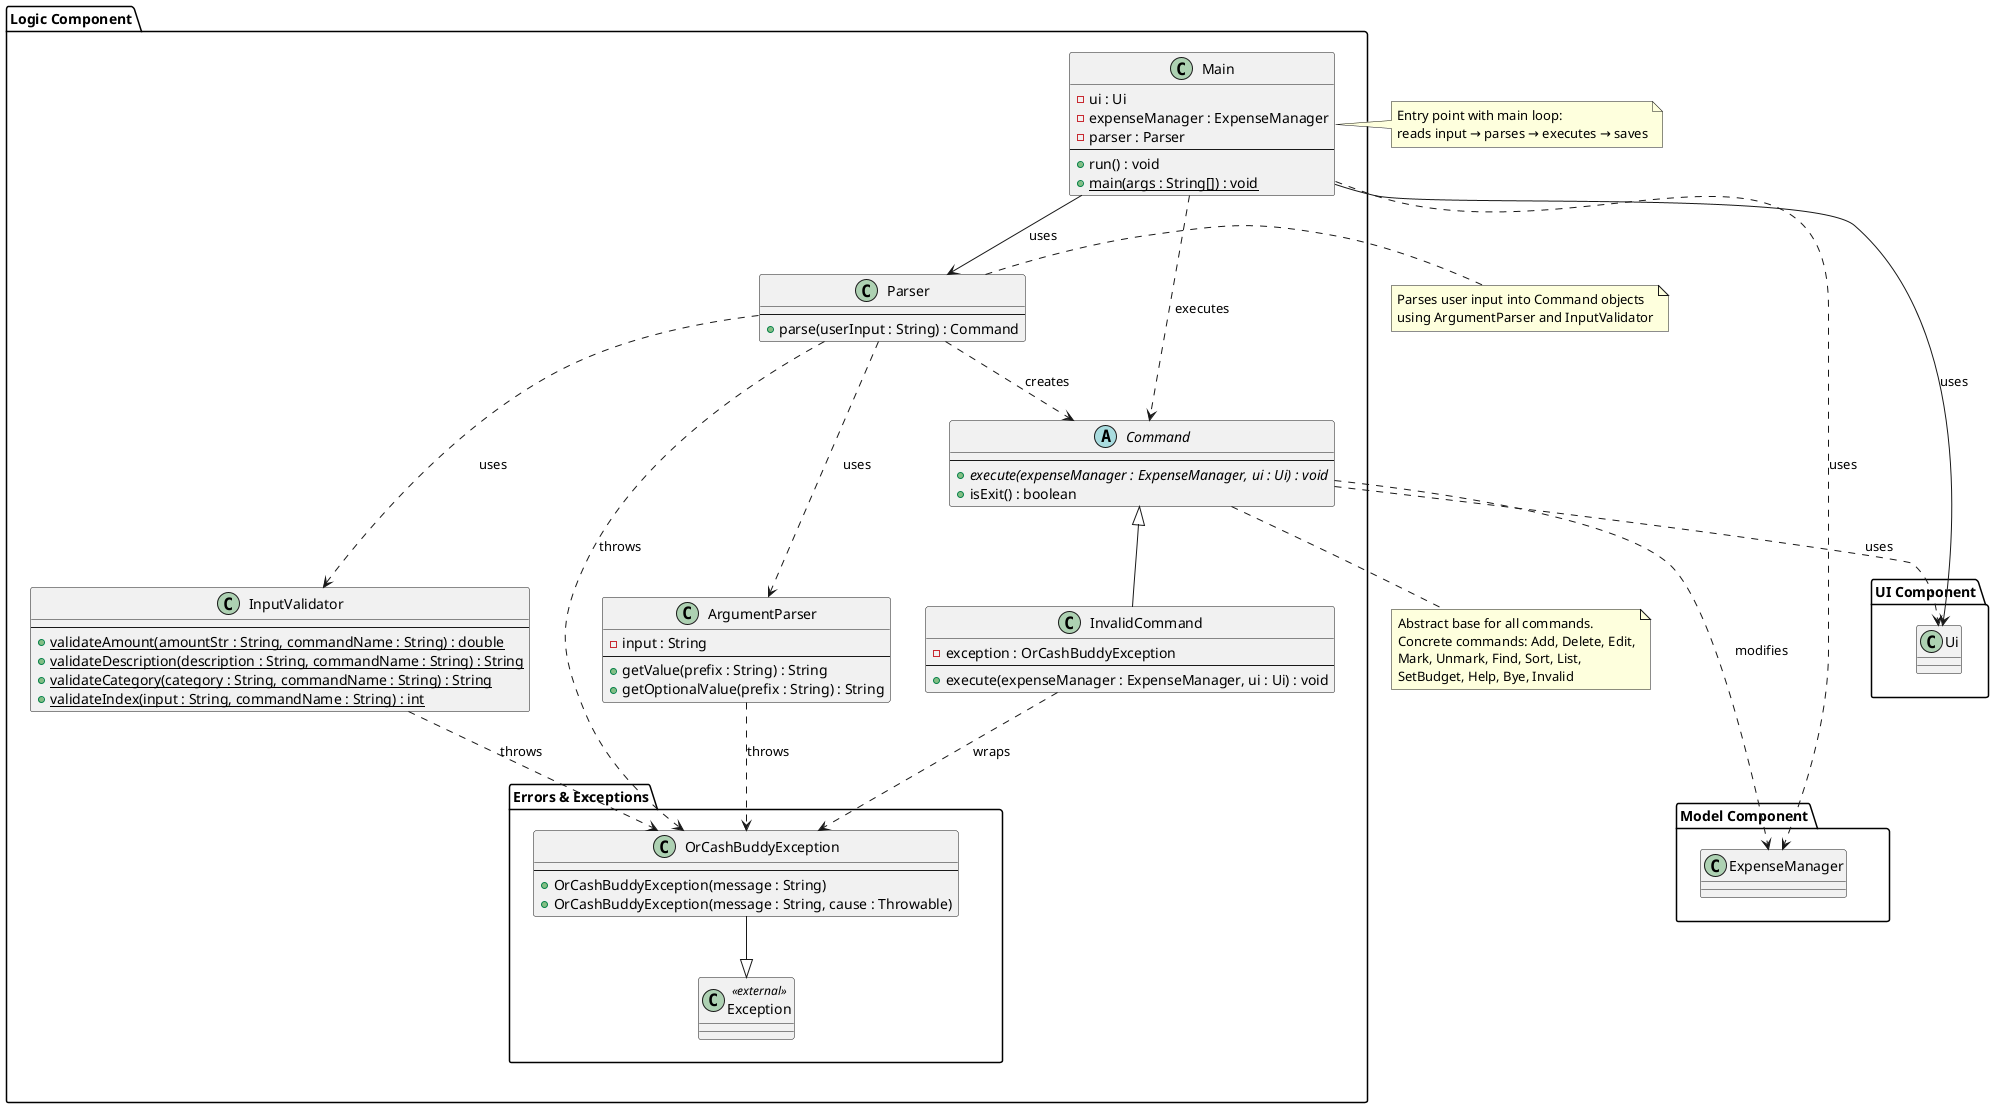 @startuml
package "UI Component" as UI_PKG {
  class Ui
}

package "Model Component" as MODEL_PKG {
  class ExpenseManager
}

package "Logic Component" as LOGIC_PKG {
  class Main {
    - ui : Ui
    - expenseManager : ExpenseManager
    - parser : Parser
    --
    + run() : void
    + {static} main(args : String[]) : void
  }

  class Parser {
    --
    + parse(userInput : String) : Command
  }

  class ArgumentParser {
    - input : String
    --
    + getValue(prefix : String) : String
    + getOptionalValue(prefix : String) : String
  }

  class InputValidator {
    --
    + {static} validateAmount(amountStr : String, commandName : String) : double
    + {static} validateDescription(description : String, commandName : String) : String
    + {static} validateCategory(category : String, commandName : String) : String
    + {static} validateIndex(input : String, commandName : String) : int
  }

  abstract class Command {
    --
    + {abstract} execute(expenseManager : ExpenseManager, ui : Ui) : void
    + isExit() : boolean
  }

  class InvalidCommand extends Command {
    - exception : OrCashBuddyException
    --
    + execute(expenseManager : ExpenseManager, ui : Ui) : void
  }

  package "Errors & Exceptions" as ERR_PKG {
    class OrCashBuddyException {
      --
      + OrCashBuddyException(message : String)
      + OrCashBuddyException(message : String, cause : Throwable)
    }

    class Exception <<external>> { }
  }
}

' Main relationships
Main --> Parser : uses
Main --> Ui : uses
Main ..> ExpenseManager : uses
Main ..> Command : executes

' Parser relationships
Parser ..> Command : creates
Parser ..> ArgumentParser : uses
Parser ..> InputValidator : uses
Parser ..> OrCashBuddyException : throws

' Helper class relationships
ArgumentParser ..> OrCashBuddyException : throws
InputValidator ..> OrCashBuddyException : throws

' Command relationships
Command ..> ExpenseManager : modifies
Command ..> Ui : uses
InvalidCommand ..> OrCashBuddyException : wraps

' Exception hierarchy
OrCashBuddyException --|> Exception

note right of Main
  Entry point with main loop:
  reads input → parses → executes → saves
end note

note right of Parser
  Parses user input into Command objects
  using ArgumentParser and InputValidator
end note

note bottom of Command
  Abstract base for all commands.
  Concrete commands: Add, Delete, Edit,
  Mark, Unmark, Find, Sort, List,
  SetBudget, Help, Bye, Invalid
end note

' Keep error types close together and out of main traffic
ERR_PKG -[hidden]down- LOGIC_PKG
MODEL_PKG -[hidden]up- UI_PKG

@enduml
